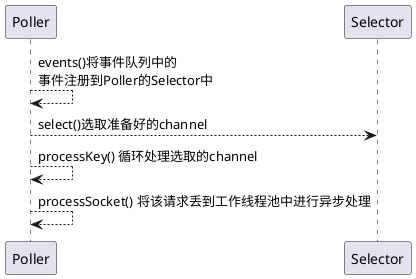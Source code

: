 @startuml
Poller --> Poller :events()将事件队列中的\n事件注册到Poller的Selector中
Poller --> Selector: select()选取准备好的channel
Poller --> Poller: processKey() 循环处理选取的channel
Poller --> Poller: processSocket() 将该请求丢到工作线程池中进行异步处理

@enduml